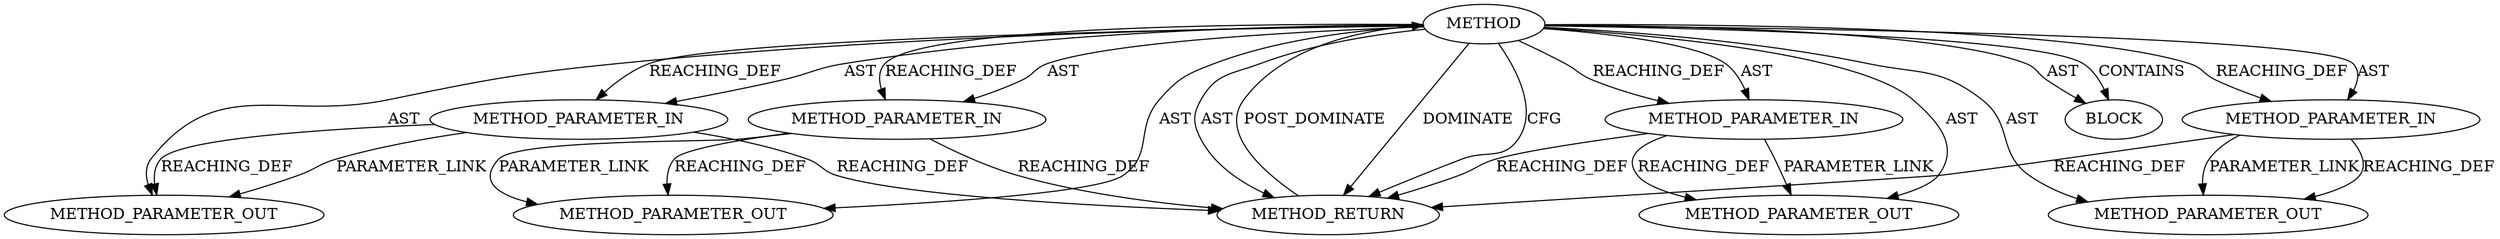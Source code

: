 digraph {
  12028 [label=METHOD AST_PARENT_TYPE="NAMESPACE_BLOCK" AST_PARENT_FULL_NAME="<global>" ORDER=0 CODE="<empty>" FULL_NAME="dout" IS_EXTERNAL=true FILENAME="<empty>" SIGNATURE="" NAME="dout"]
  12032 [label=METHOD_PARAMETER_IN ORDER=4 CODE="p4" IS_VARIADIC=false TYPE_FULL_NAME="ANY" EVALUATION_STRATEGY="BY_VALUE" INDEX=4 NAME="p4"]
  13268 [label=METHOD_PARAMETER_OUT ORDER=2 CODE="p2" IS_VARIADIC=false TYPE_FULL_NAME="ANY" EVALUATION_STRATEGY="BY_VALUE" INDEX=2 NAME="p2"]
  12030 [label=METHOD_PARAMETER_IN ORDER=2 CODE="p2" IS_VARIADIC=false TYPE_FULL_NAME="ANY" EVALUATION_STRATEGY="BY_VALUE" INDEX=2 NAME="p2"]
  13269 [label=METHOD_PARAMETER_OUT ORDER=3 CODE="p3" IS_VARIADIC=false TYPE_FULL_NAME="ANY" EVALUATION_STRATEGY="BY_VALUE" INDEX=3 NAME="p3"]
  12034 [label=METHOD_RETURN ORDER=2 CODE="RET" TYPE_FULL_NAME="ANY" EVALUATION_STRATEGY="BY_VALUE"]
  12031 [label=METHOD_PARAMETER_IN ORDER=3 CODE="p3" IS_VARIADIC=false TYPE_FULL_NAME="ANY" EVALUATION_STRATEGY="BY_VALUE" INDEX=3 NAME="p3"]
  12029 [label=METHOD_PARAMETER_IN ORDER=1 CODE="p1" IS_VARIADIC=false TYPE_FULL_NAME="ANY" EVALUATION_STRATEGY="BY_VALUE" INDEX=1 NAME="p1"]
  13270 [label=METHOD_PARAMETER_OUT ORDER=4 CODE="p4" IS_VARIADIC=false TYPE_FULL_NAME="ANY" EVALUATION_STRATEGY="BY_VALUE" INDEX=4 NAME="p4"]
  13267 [label=METHOD_PARAMETER_OUT ORDER=1 CODE="p1" IS_VARIADIC=false TYPE_FULL_NAME="ANY" EVALUATION_STRATEGY="BY_VALUE" INDEX=1 NAME="p1"]
  12033 [label=BLOCK ORDER=1 ARGUMENT_INDEX=1 CODE="<empty>" TYPE_FULL_NAME="ANY"]
  12032 -> 13270 [label=PARAMETER_LINK ]
  12028 -> 12034 [label=DOMINATE ]
  12028 -> 13267 [label=AST ]
  12028 -> 12033 [label=CONTAINS ]
  12028 -> 13270 [label=AST ]
  12028 -> 12032 [label=REACHING_DEF VARIABLE=""]
  12030 -> 13268 [label=PARAMETER_LINK ]
  12028 -> 13269 [label=AST ]
  12028 -> 12030 [label=AST ]
  12028 -> 12031 [label=REACHING_DEF VARIABLE=""]
  12029 -> 12034 [label=REACHING_DEF VARIABLE="p1"]
  12028 -> 12030 [label=REACHING_DEF VARIABLE=""]
  12028 -> 12034 [label=CFG ]
  12032 -> 12034 [label=REACHING_DEF VARIABLE="p4"]
  12031 -> 13269 [label=PARAMETER_LINK ]
  12028 -> 12029 [label=AST ]
  12031 -> 12034 [label=REACHING_DEF VARIABLE="p3"]
  12028 -> 12032 [label=AST ]
  12032 -> 13270 [label=REACHING_DEF VARIABLE="p4"]
  12028 -> 12031 [label=AST ]
  12030 -> 13268 [label=REACHING_DEF VARIABLE="p2"]
  12030 -> 12034 [label=REACHING_DEF VARIABLE="p2"]
  12028 -> 13268 [label=AST ]
  12034 -> 12028 [label=POST_DOMINATE ]
  12029 -> 13267 [label=PARAMETER_LINK ]
  12029 -> 13267 [label=REACHING_DEF VARIABLE="p1"]
  12028 -> 12033 [label=AST ]
  12028 -> 12029 [label=REACHING_DEF VARIABLE=""]
  12028 -> 12034 [label=AST ]
  12031 -> 13269 [label=REACHING_DEF VARIABLE="p3"]
}
